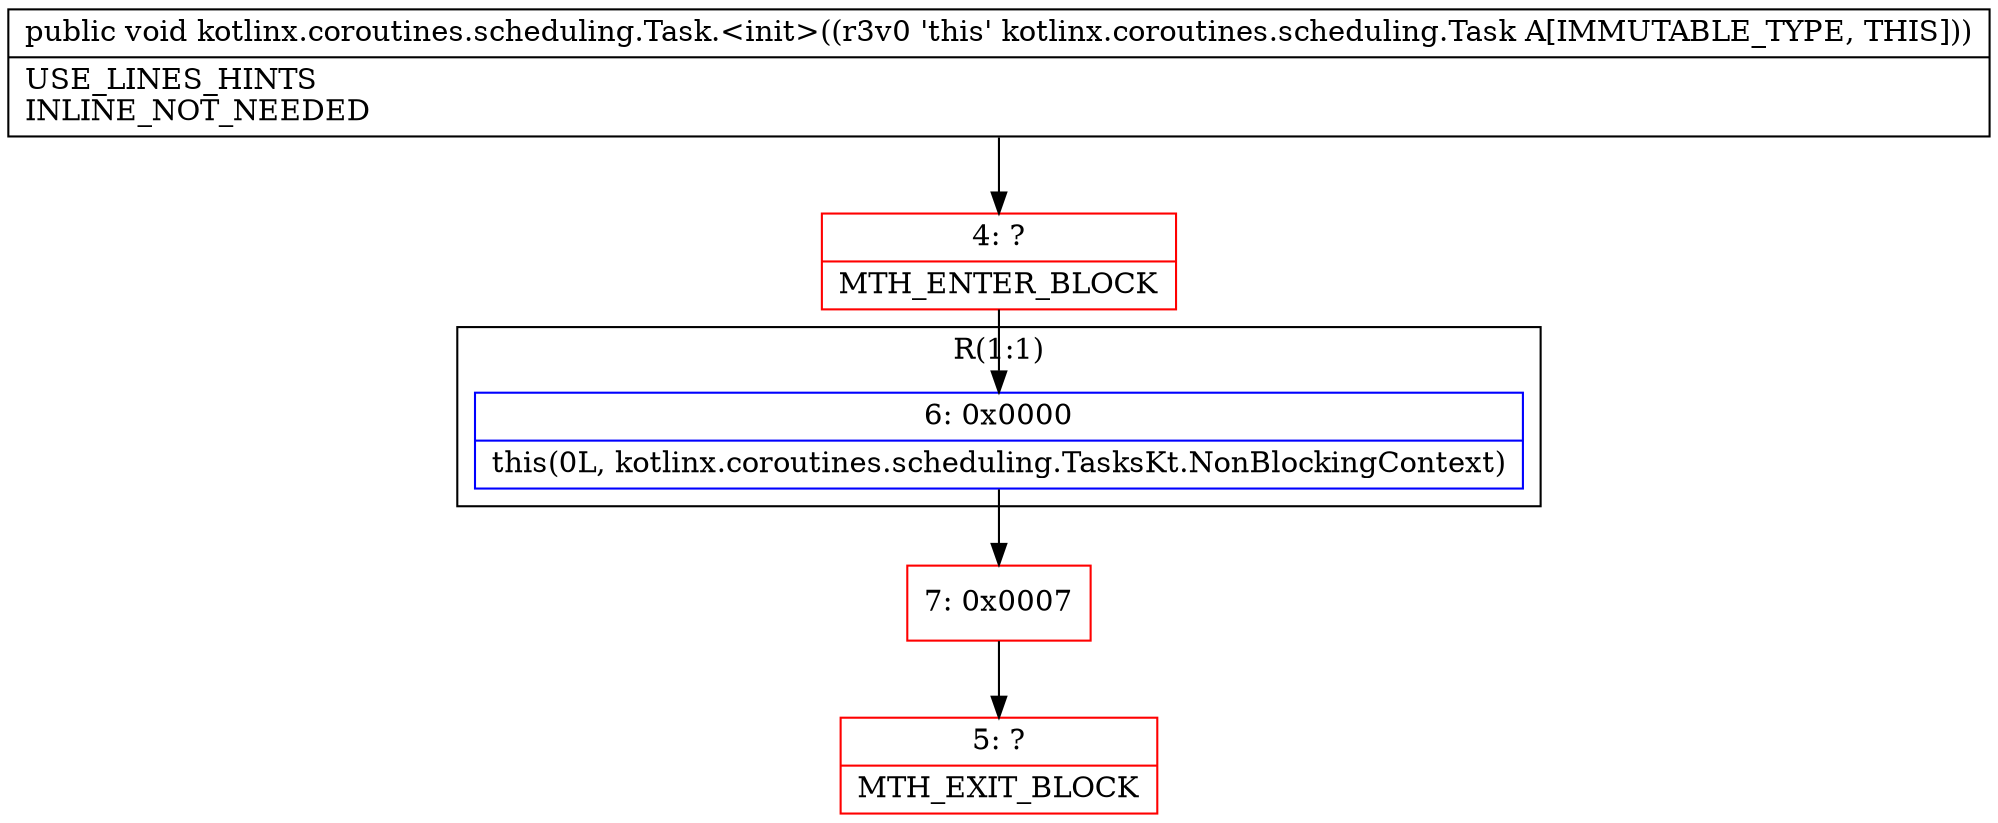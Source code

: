 digraph "CFG forkotlinx.coroutines.scheduling.Task.\<init\>()V" {
subgraph cluster_Region_1227470535 {
label = "R(1:1)";
node [shape=record,color=blue];
Node_6 [shape=record,label="{6\:\ 0x0000|this(0L, kotlinx.coroutines.scheduling.TasksKt.NonBlockingContext)\l}"];
}
Node_4 [shape=record,color=red,label="{4\:\ ?|MTH_ENTER_BLOCK\l}"];
Node_7 [shape=record,color=red,label="{7\:\ 0x0007}"];
Node_5 [shape=record,color=red,label="{5\:\ ?|MTH_EXIT_BLOCK\l}"];
MethodNode[shape=record,label="{public void kotlinx.coroutines.scheduling.Task.\<init\>((r3v0 'this' kotlinx.coroutines.scheduling.Task A[IMMUTABLE_TYPE, THIS]))  | USE_LINES_HINTS\lINLINE_NOT_NEEDED\l}"];
MethodNode -> Node_4;Node_6 -> Node_7;
Node_4 -> Node_6;
Node_7 -> Node_5;
}

